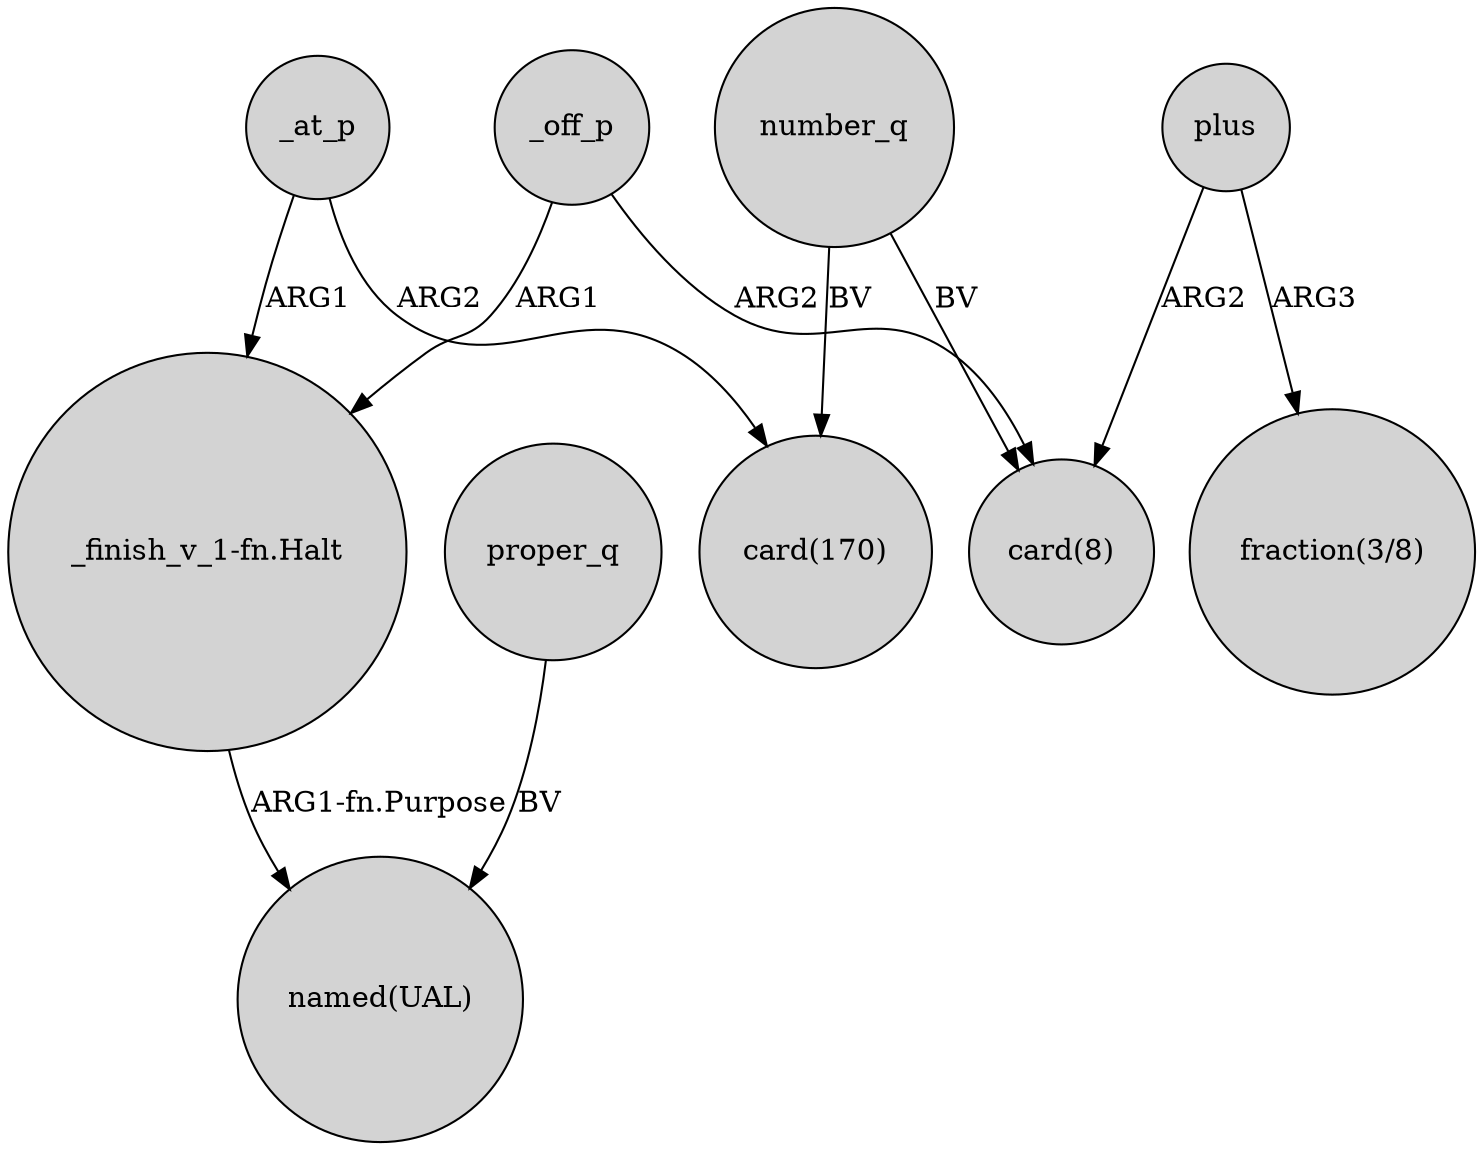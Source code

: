 digraph {
	node [shape=circle style=filled]
	_off_p -> "_finish_v_1-fn.Halt" [label=ARG1]
	number_q -> "card(170)" [label=BV]
	"_finish_v_1-fn.Halt" -> "named(UAL)" [label="ARG1-fn.Purpose"]
	plus -> "fraction(3/8)" [label=ARG3]
	_at_p -> "card(170)" [label=ARG2]
	proper_q -> "named(UAL)" [label=BV]
	_at_p -> "_finish_v_1-fn.Halt" [label=ARG1]
	number_q -> "card(8)" [label=BV]
	_off_p -> "card(8)" [label=ARG2]
	plus -> "card(8)" [label=ARG2]
}
